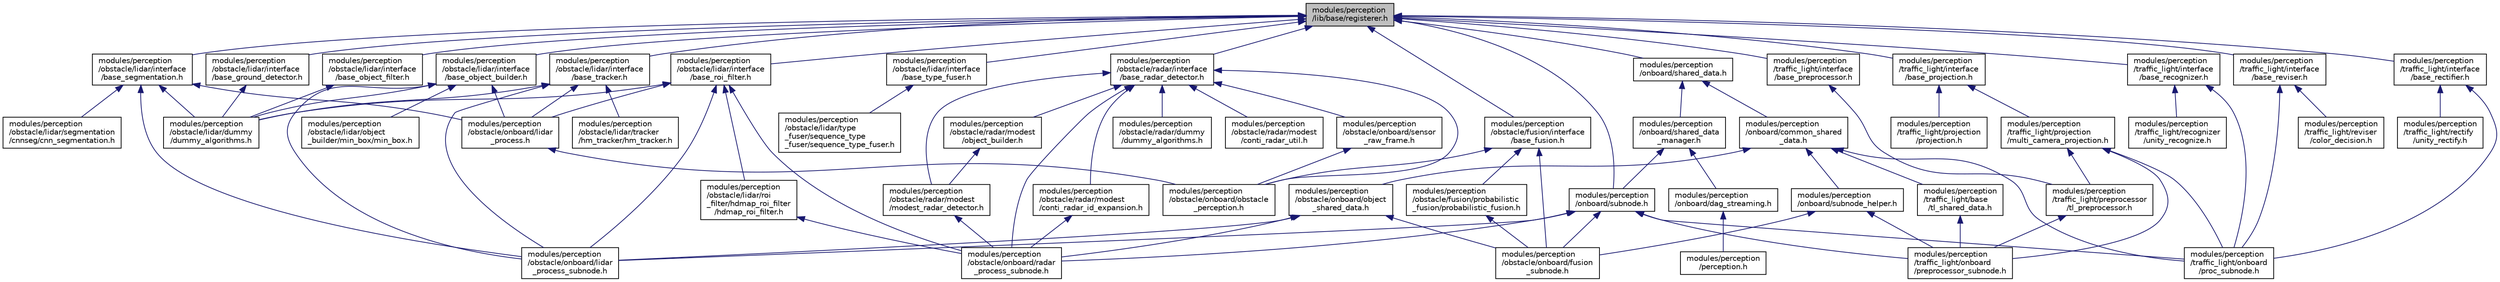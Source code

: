 digraph "modules/perception/lib/base/registerer.h"
{
  edge [fontname="Helvetica",fontsize="10",labelfontname="Helvetica",labelfontsize="10"];
  node [fontname="Helvetica",fontsize="10",shape=record];
  Node1 [label="modules/perception\l/lib/base/registerer.h",height=0.2,width=0.4,color="black", fillcolor="grey75", style="filled" fontcolor="black"];
  Node1 -> Node2 [dir="back",color="midnightblue",fontsize="10",style="solid",fontname="Helvetica"];
  Node2 [label="modules/perception\l/obstacle/fusion/interface\l/base_fusion.h",height=0.2,width=0.4,color="black", fillcolor="white", style="filled",URL="$base__fusion_8h.html"];
  Node2 -> Node3 [dir="back",color="midnightblue",fontsize="10",style="solid",fontname="Helvetica"];
  Node3 [label="modules/perception\l/obstacle/fusion/probabilistic\l_fusion/probabilistic_fusion.h",height=0.2,width=0.4,color="black", fillcolor="white", style="filled",URL="$probabilistic__fusion_8h.html"];
  Node3 -> Node4 [dir="back",color="midnightblue",fontsize="10",style="solid",fontname="Helvetica"];
  Node4 [label="modules/perception\l/obstacle/onboard/fusion\l_subnode.h",height=0.2,width=0.4,color="black", fillcolor="white", style="filled",URL="$fusion__subnode_8h.html"];
  Node2 -> Node4 [dir="back",color="midnightblue",fontsize="10",style="solid",fontname="Helvetica"];
  Node2 -> Node5 [dir="back",color="midnightblue",fontsize="10",style="solid",fontname="Helvetica"];
  Node5 [label="modules/perception\l/obstacle/onboard/obstacle\l_perception.h",height=0.2,width=0.4,color="black", fillcolor="white", style="filled",URL="$obstacle__perception_8h.html"];
  Node1 -> Node6 [dir="back",color="midnightblue",fontsize="10",style="solid",fontname="Helvetica"];
  Node6 [label="modules/perception\l/obstacle/lidar/interface\l/base_ground_detector.h",height=0.2,width=0.4,color="black", fillcolor="white", style="filled",URL="$base__ground__detector_8h.html"];
  Node6 -> Node7 [dir="back",color="midnightblue",fontsize="10",style="solid",fontname="Helvetica"];
  Node7 [label="modules/perception\l/obstacle/lidar/dummy\l/dummy_algorithms.h",height=0.2,width=0.4,color="black", fillcolor="white", style="filled",URL="$lidar_2dummy_2dummy__algorithms_8h.html"];
  Node1 -> Node8 [dir="back",color="midnightblue",fontsize="10",style="solid",fontname="Helvetica"];
  Node8 [label="modules/perception\l/obstacle/lidar/interface\l/base_object_builder.h",height=0.2,width=0.4,color="black", fillcolor="white", style="filled",URL="$base__object__builder_8h.html"];
  Node8 -> Node7 [dir="back",color="midnightblue",fontsize="10",style="solid",fontname="Helvetica"];
  Node8 -> Node9 [dir="back",color="midnightblue",fontsize="10",style="solid",fontname="Helvetica"];
  Node9 [label="modules/perception\l/obstacle/lidar/object\l_builder/min_box/min_box.h",height=0.2,width=0.4,color="black", fillcolor="white", style="filled",URL="$min__box_8h.html"];
  Node8 -> Node10 [dir="back",color="midnightblue",fontsize="10",style="solid",fontname="Helvetica"];
  Node10 [label="modules/perception\l/obstacle/onboard/lidar\l_process.h",height=0.2,width=0.4,color="black", fillcolor="white", style="filled",URL="$lidar__process_8h.html"];
  Node10 -> Node5 [dir="back",color="midnightblue",fontsize="10",style="solid",fontname="Helvetica"];
  Node8 -> Node11 [dir="back",color="midnightblue",fontsize="10",style="solid",fontname="Helvetica"];
  Node11 [label="modules/perception\l/obstacle/onboard/lidar\l_process_subnode.h",height=0.2,width=0.4,color="black", fillcolor="white", style="filled",URL="$lidar__process__subnode_8h.html"];
  Node1 -> Node12 [dir="back",color="midnightblue",fontsize="10",style="solid",fontname="Helvetica"];
  Node12 [label="modules/perception\l/obstacle/lidar/interface\l/base_object_filter.h",height=0.2,width=0.4,color="black", fillcolor="white", style="filled",URL="$base__object__filter_8h.html"];
  Node12 -> Node7 [dir="back",color="midnightblue",fontsize="10",style="solid",fontname="Helvetica"];
  Node1 -> Node13 [dir="back",color="midnightblue",fontsize="10",style="solid",fontname="Helvetica"];
  Node13 [label="modules/perception\l/obstacle/lidar/interface\l/base_roi_filter.h",height=0.2,width=0.4,color="black", fillcolor="white", style="filled",URL="$base__roi__filter_8h.html"];
  Node13 -> Node7 [dir="back",color="midnightblue",fontsize="10",style="solid",fontname="Helvetica"];
  Node13 -> Node14 [dir="back",color="midnightblue",fontsize="10",style="solid",fontname="Helvetica"];
  Node14 [label="modules/perception\l/obstacle/lidar/roi\l_filter/hdmap_roi_filter\l/hdmap_roi_filter.h",height=0.2,width=0.4,color="black", fillcolor="white", style="filled",URL="$hdmap__roi__filter_8h.html"];
  Node14 -> Node15 [dir="back",color="midnightblue",fontsize="10",style="solid",fontname="Helvetica"];
  Node15 [label="modules/perception\l/obstacle/onboard/radar\l_process_subnode.h",height=0.2,width=0.4,color="black", fillcolor="white", style="filled",URL="$radar__process__subnode_8h.html"];
  Node13 -> Node10 [dir="back",color="midnightblue",fontsize="10",style="solid",fontname="Helvetica"];
  Node13 -> Node11 [dir="back",color="midnightblue",fontsize="10",style="solid",fontname="Helvetica"];
  Node13 -> Node15 [dir="back",color="midnightblue",fontsize="10",style="solid",fontname="Helvetica"];
  Node1 -> Node16 [dir="back",color="midnightblue",fontsize="10",style="solid",fontname="Helvetica"];
  Node16 [label="modules/perception\l/obstacle/lidar/interface\l/base_segmentation.h",height=0.2,width=0.4,color="black", fillcolor="white", style="filled",URL="$base__segmentation_8h.html"];
  Node16 -> Node7 [dir="back",color="midnightblue",fontsize="10",style="solid",fontname="Helvetica"];
  Node16 -> Node17 [dir="back",color="midnightblue",fontsize="10",style="solid",fontname="Helvetica"];
  Node17 [label="modules/perception\l/obstacle/lidar/segmentation\l/cnnseg/cnn_segmentation.h",height=0.2,width=0.4,color="black", fillcolor="white", style="filled",URL="$cnn__segmentation_8h.html"];
  Node16 -> Node10 [dir="back",color="midnightblue",fontsize="10",style="solid",fontname="Helvetica"];
  Node16 -> Node11 [dir="back",color="midnightblue",fontsize="10",style="solid",fontname="Helvetica"];
  Node1 -> Node18 [dir="back",color="midnightblue",fontsize="10",style="solid",fontname="Helvetica"];
  Node18 [label="modules/perception\l/obstacle/lidar/interface\l/base_tracker.h",height=0.2,width=0.4,color="black", fillcolor="white", style="filled",URL="$base__tracker_8h.html"];
  Node18 -> Node7 [dir="back",color="midnightblue",fontsize="10",style="solid",fontname="Helvetica"];
  Node18 -> Node19 [dir="back",color="midnightblue",fontsize="10",style="solid",fontname="Helvetica"];
  Node19 [label="modules/perception\l/obstacle/lidar/tracker\l/hm_tracker/hm_tracker.h",height=0.2,width=0.4,color="black", fillcolor="white", style="filled",URL="$hm__tracker_8h.html"];
  Node18 -> Node10 [dir="back",color="midnightblue",fontsize="10",style="solid",fontname="Helvetica"];
  Node18 -> Node11 [dir="back",color="midnightblue",fontsize="10",style="solid",fontname="Helvetica"];
  Node1 -> Node20 [dir="back",color="midnightblue",fontsize="10",style="solid",fontname="Helvetica"];
  Node20 [label="modules/perception\l/obstacle/lidar/interface\l/base_type_fuser.h",height=0.2,width=0.4,color="black", fillcolor="white", style="filled",URL="$base__type__fuser_8h.html"];
  Node20 -> Node21 [dir="back",color="midnightblue",fontsize="10",style="solid",fontname="Helvetica"];
  Node21 [label="modules/perception\l/obstacle/lidar/type\l_fuser/sequence_type\l_fuser/sequence_type_fuser.h",height=0.2,width=0.4,color="black", fillcolor="white", style="filled",URL="$sequence__type__fuser_8h.html"];
  Node1 -> Node22 [dir="back",color="midnightblue",fontsize="10",style="solid",fontname="Helvetica"];
  Node22 [label="modules/perception\l/onboard/shared_data.h",height=0.2,width=0.4,color="black", fillcolor="white", style="filled",URL="$shared__data_8h.html"];
  Node22 -> Node23 [dir="back",color="midnightblue",fontsize="10",style="solid",fontname="Helvetica"];
  Node23 [label="modules/perception\l/onboard/common_shared\l_data.h",height=0.2,width=0.4,color="black", fillcolor="white", style="filled",URL="$common__shared__data_8h.html"];
  Node23 -> Node24 [dir="back",color="midnightblue",fontsize="10",style="solid",fontname="Helvetica"];
  Node24 [label="modules/perception\l/obstacle/onboard/object\l_shared_data.h",height=0.2,width=0.4,color="black", fillcolor="white", style="filled",URL="$object__shared__data_8h.html"];
  Node24 -> Node4 [dir="back",color="midnightblue",fontsize="10",style="solid",fontname="Helvetica"];
  Node24 -> Node11 [dir="back",color="midnightblue",fontsize="10",style="solid",fontname="Helvetica"];
  Node24 -> Node15 [dir="back",color="midnightblue",fontsize="10",style="solid",fontname="Helvetica"];
  Node23 -> Node25 [dir="back",color="midnightblue",fontsize="10",style="solid",fontname="Helvetica"];
  Node25 [label="modules/perception\l/onboard/subnode_helper.h",height=0.2,width=0.4,color="black", fillcolor="white", style="filled",URL="$subnode__helper_8h.html"];
  Node25 -> Node4 [dir="back",color="midnightblue",fontsize="10",style="solid",fontname="Helvetica"];
  Node25 -> Node26 [dir="back",color="midnightblue",fontsize="10",style="solid",fontname="Helvetica"];
  Node26 [label="modules/perception\l/traffic_light/onboard\l/preprocessor_subnode.h",height=0.2,width=0.4,color="black", fillcolor="white", style="filled",URL="$preprocessor__subnode_8h.html"];
  Node23 -> Node27 [dir="back",color="midnightblue",fontsize="10",style="solid",fontname="Helvetica"];
  Node27 [label="modules/perception\l/traffic_light/base\l/tl_shared_data.h",height=0.2,width=0.4,color="black", fillcolor="white", style="filled",URL="$tl__shared__data_8h.html"];
  Node27 -> Node26 [dir="back",color="midnightblue",fontsize="10",style="solid",fontname="Helvetica"];
  Node23 -> Node28 [dir="back",color="midnightblue",fontsize="10",style="solid",fontname="Helvetica"];
  Node28 [label="modules/perception\l/traffic_light/onboard\l/proc_subnode.h",height=0.2,width=0.4,color="black", fillcolor="white", style="filled",URL="$proc__subnode_8h.html"];
  Node22 -> Node29 [dir="back",color="midnightblue",fontsize="10",style="solid",fontname="Helvetica"];
  Node29 [label="modules/perception\l/onboard/shared_data\l_manager.h",height=0.2,width=0.4,color="black", fillcolor="white", style="filled",URL="$shared__data__manager_8h.html"];
  Node29 -> Node30 [dir="back",color="midnightblue",fontsize="10",style="solid",fontname="Helvetica"];
  Node30 [label="modules/perception\l/onboard/subnode.h",height=0.2,width=0.4,color="black", fillcolor="white", style="filled",URL="$subnode_8h.html"];
  Node30 -> Node4 [dir="back",color="midnightblue",fontsize="10",style="solid",fontname="Helvetica"];
  Node30 -> Node11 [dir="back",color="midnightblue",fontsize="10",style="solid",fontname="Helvetica"];
  Node30 -> Node15 [dir="back",color="midnightblue",fontsize="10",style="solid",fontname="Helvetica"];
  Node30 -> Node26 [dir="back",color="midnightblue",fontsize="10",style="solid",fontname="Helvetica"];
  Node30 -> Node28 [dir="back",color="midnightblue",fontsize="10",style="solid",fontname="Helvetica"];
  Node29 -> Node31 [dir="back",color="midnightblue",fontsize="10",style="solid",fontname="Helvetica"];
  Node31 [label="modules/perception\l/onboard/dag_streaming.h",height=0.2,width=0.4,color="black", fillcolor="white", style="filled",URL="$dag__streaming_8h.html"];
  Node31 -> Node32 [dir="back",color="midnightblue",fontsize="10",style="solid",fontname="Helvetica"];
  Node32 [label="modules/perception\l/perception.h",height=0.2,width=0.4,color="black", fillcolor="white", style="filled",URL="$perception_8h.html"];
  Node1 -> Node30 [dir="back",color="midnightblue",fontsize="10",style="solid",fontname="Helvetica"];
  Node1 -> Node33 [dir="back",color="midnightblue",fontsize="10",style="solid",fontname="Helvetica"];
  Node33 [label="modules/perception\l/obstacle/radar/interface\l/base_radar_detector.h",height=0.2,width=0.4,color="black", fillcolor="white", style="filled",URL="$base__radar__detector_8h.html"];
  Node33 -> Node34 [dir="back",color="midnightblue",fontsize="10",style="solid",fontname="Helvetica"];
  Node34 [label="modules/perception\l/obstacle/onboard/sensor\l_raw_frame.h",height=0.2,width=0.4,color="black", fillcolor="white", style="filled",URL="$sensor__raw__frame_8h.html"];
  Node34 -> Node5 [dir="back",color="midnightblue",fontsize="10",style="solid",fontname="Helvetica"];
  Node33 -> Node5 [dir="back",color="midnightblue",fontsize="10",style="solid",fontname="Helvetica"];
  Node33 -> Node15 [dir="back",color="midnightblue",fontsize="10",style="solid",fontname="Helvetica"];
  Node33 -> Node35 [dir="back",color="midnightblue",fontsize="10",style="solid",fontname="Helvetica"];
  Node35 [label="modules/perception\l/obstacle/radar/modest\l/conti_radar_id_expansion.h",height=0.2,width=0.4,color="black", fillcolor="white", style="filled",URL="$conti__radar__id__expansion_8h.html"];
  Node35 -> Node15 [dir="back",color="midnightblue",fontsize="10",style="solid",fontname="Helvetica"];
  Node33 -> Node36 [dir="back",color="midnightblue",fontsize="10",style="solid",fontname="Helvetica"];
  Node36 [label="modules/perception\l/obstacle/radar/modest\l/modest_radar_detector.h",height=0.2,width=0.4,color="black", fillcolor="white", style="filled",URL="$modest__radar__detector_8h.html"];
  Node36 -> Node15 [dir="back",color="midnightblue",fontsize="10",style="solid",fontname="Helvetica"];
  Node33 -> Node37 [dir="back",color="midnightblue",fontsize="10",style="solid",fontname="Helvetica"];
  Node37 [label="modules/perception\l/obstacle/radar/modest\l/object_builder.h",height=0.2,width=0.4,color="black", fillcolor="white", style="filled",URL="$object__builder_8h.html"];
  Node37 -> Node36 [dir="back",color="midnightblue",fontsize="10",style="solid",fontname="Helvetica"];
  Node33 -> Node38 [dir="back",color="midnightblue",fontsize="10",style="solid",fontname="Helvetica"];
  Node38 [label="modules/perception\l/obstacle/radar/dummy\l/dummy_algorithms.h",height=0.2,width=0.4,color="black", fillcolor="white", style="filled",URL="$radar_2dummy_2dummy__algorithms_8h.html"];
  Node33 -> Node39 [dir="back",color="midnightblue",fontsize="10",style="solid",fontname="Helvetica"];
  Node39 [label="modules/perception\l/obstacle/radar/modest\l/conti_radar_util.h",height=0.2,width=0.4,color="black", fillcolor="white", style="filled",URL="$conti__radar__util_8h.html"];
  Node1 -> Node40 [dir="back",color="midnightblue",fontsize="10",style="solid",fontname="Helvetica"];
  Node40 [label="modules/perception\l/traffic_light/interface\l/base_preprocessor.h",height=0.2,width=0.4,color="black", fillcolor="white", style="filled",URL="$base__preprocessor_8h.html"];
  Node40 -> Node41 [dir="back",color="midnightblue",fontsize="10",style="solid",fontname="Helvetica"];
  Node41 [label="modules/perception\l/traffic_light/preprocessor\l/tl_preprocessor.h",height=0.2,width=0.4,color="black", fillcolor="white", style="filled",URL="$tl__preprocessor_8h.html"];
  Node41 -> Node26 [dir="back",color="midnightblue",fontsize="10",style="solid",fontname="Helvetica"];
  Node1 -> Node42 [dir="back",color="midnightblue",fontsize="10",style="solid",fontname="Helvetica"];
  Node42 [label="modules/perception\l/traffic_light/interface\l/base_projection.h",height=0.2,width=0.4,color="black", fillcolor="white", style="filled",URL="$base__projection_8h.html"];
  Node42 -> Node43 [dir="back",color="midnightblue",fontsize="10",style="solid",fontname="Helvetica"];
  Node43 [label="modules/perception\l/traffic_light/projection\l/multi_camera_projection.h",height=0.2,width=0.4,color="black", fillcolor="white", style="filled",URL="$multi__camera__projection_8h.html"];
  Node43 -> Node41 [dir="back",color="midnightblue",fontsize="10",style="solid",fontname="Helvetica"];
  Node43 -> Node26 [dir="back",color="midnightblue",fontsize="10",style="solid",fontname="Helvetica"];
  Node43 -> Node28 [dir="back",color="midnightblue",fontsize="10",style="solid",fontname="Helvetica"];
  Node42 -> Node44 [dir="back",color="midnightblue",fontsize="10",style="solid",fontname="Helvetica"];
  Node44 [label="modules/perception\l/traffic_light/projection\l/projection.h",height=0.2,width=0.4,color="black", fillcolor="white", style="filled",URL="$projection_8h.html"];
  Node1 -> Node45 [dir="back",color="midnightblue",fontsize="10",style="solid",fontname="Helvetica"];
  Node45 [label="modules/perception\l/traffic_light/interface\l/base_recognizer.h",height=0.2,width=0.4,color="black", fillcolor="white", style="filled",URL="$base__recognizer_8h.html"];
  Node45 -> Node28 [dir="back",color="midnightblue",fontsize="10",style="solid",fontname="Helvetica"];
  Node45 -> Node46 [dir="back",color="midnightblue",fontsize="10",style="solid",fontname="Helvetica"];
  Node46 [label="modules/perception\l/traffic_light/recognizer\l/unity_recognize.h",height=0.2,width=0.4,color="black", fillcolor="white", style="filled",URL="$unity__recognize_8h.html"];
  Node1 -> Node47 [dir="back",color="midnightblue",fontsize="10",style="solid",fontname="Helvetica"];
  Node47 [label="modules/perception\l/traffic_light/interface\l/base_rectifier.h",height=0.2,width=0.4,color="black", fillcolor="white", style="filled",URL="$base__rectifier_8h.html"];
  Node47 -> Node28 [dir="back",color="midnightblue",fontsize="10",style="solid",fontname="Helvetica"];
  Node47 -> Node48 [dir="back",color="midnightblue",fontsize="10",style="solid",fontname="Helvetica"];
  Node48 [label="modules/perception\l/traffic_light/rectify\l/unity_rectify.h",height=0.2,width=0.4,color="black", fillcolor="white", style="filled",URL="$unity__rectify_8h.html"];
  Node1 -> Node49 [dir="back",color="midnightblue",fontsize="10",style="solid",fontname="Helvetica"];
  Node49 [label="modules/perception\l/traffic_light/interface\l/base_reviser.h",height=0.2,width=0.4,color="black", fillcolor="white", style="filled",URL="$base__reviser_8h.html"];
  Node49 -> Node28 [dir="back",color="midnightblue",fontsize="10",style="solid",fontname="Helvetica"];
  Node49 -> Node50 [dir="back",color="midnightblue",fontsize="10",style="solid",fontname="Helvetica"];
  Node50 [label="modules/perception\l/traffic_light/reviser\l/color_decision.h",height=0.2,width=0.4,color="black", fillcolor="white", style="filled",URL="$color__decision_8h.html"];
}
